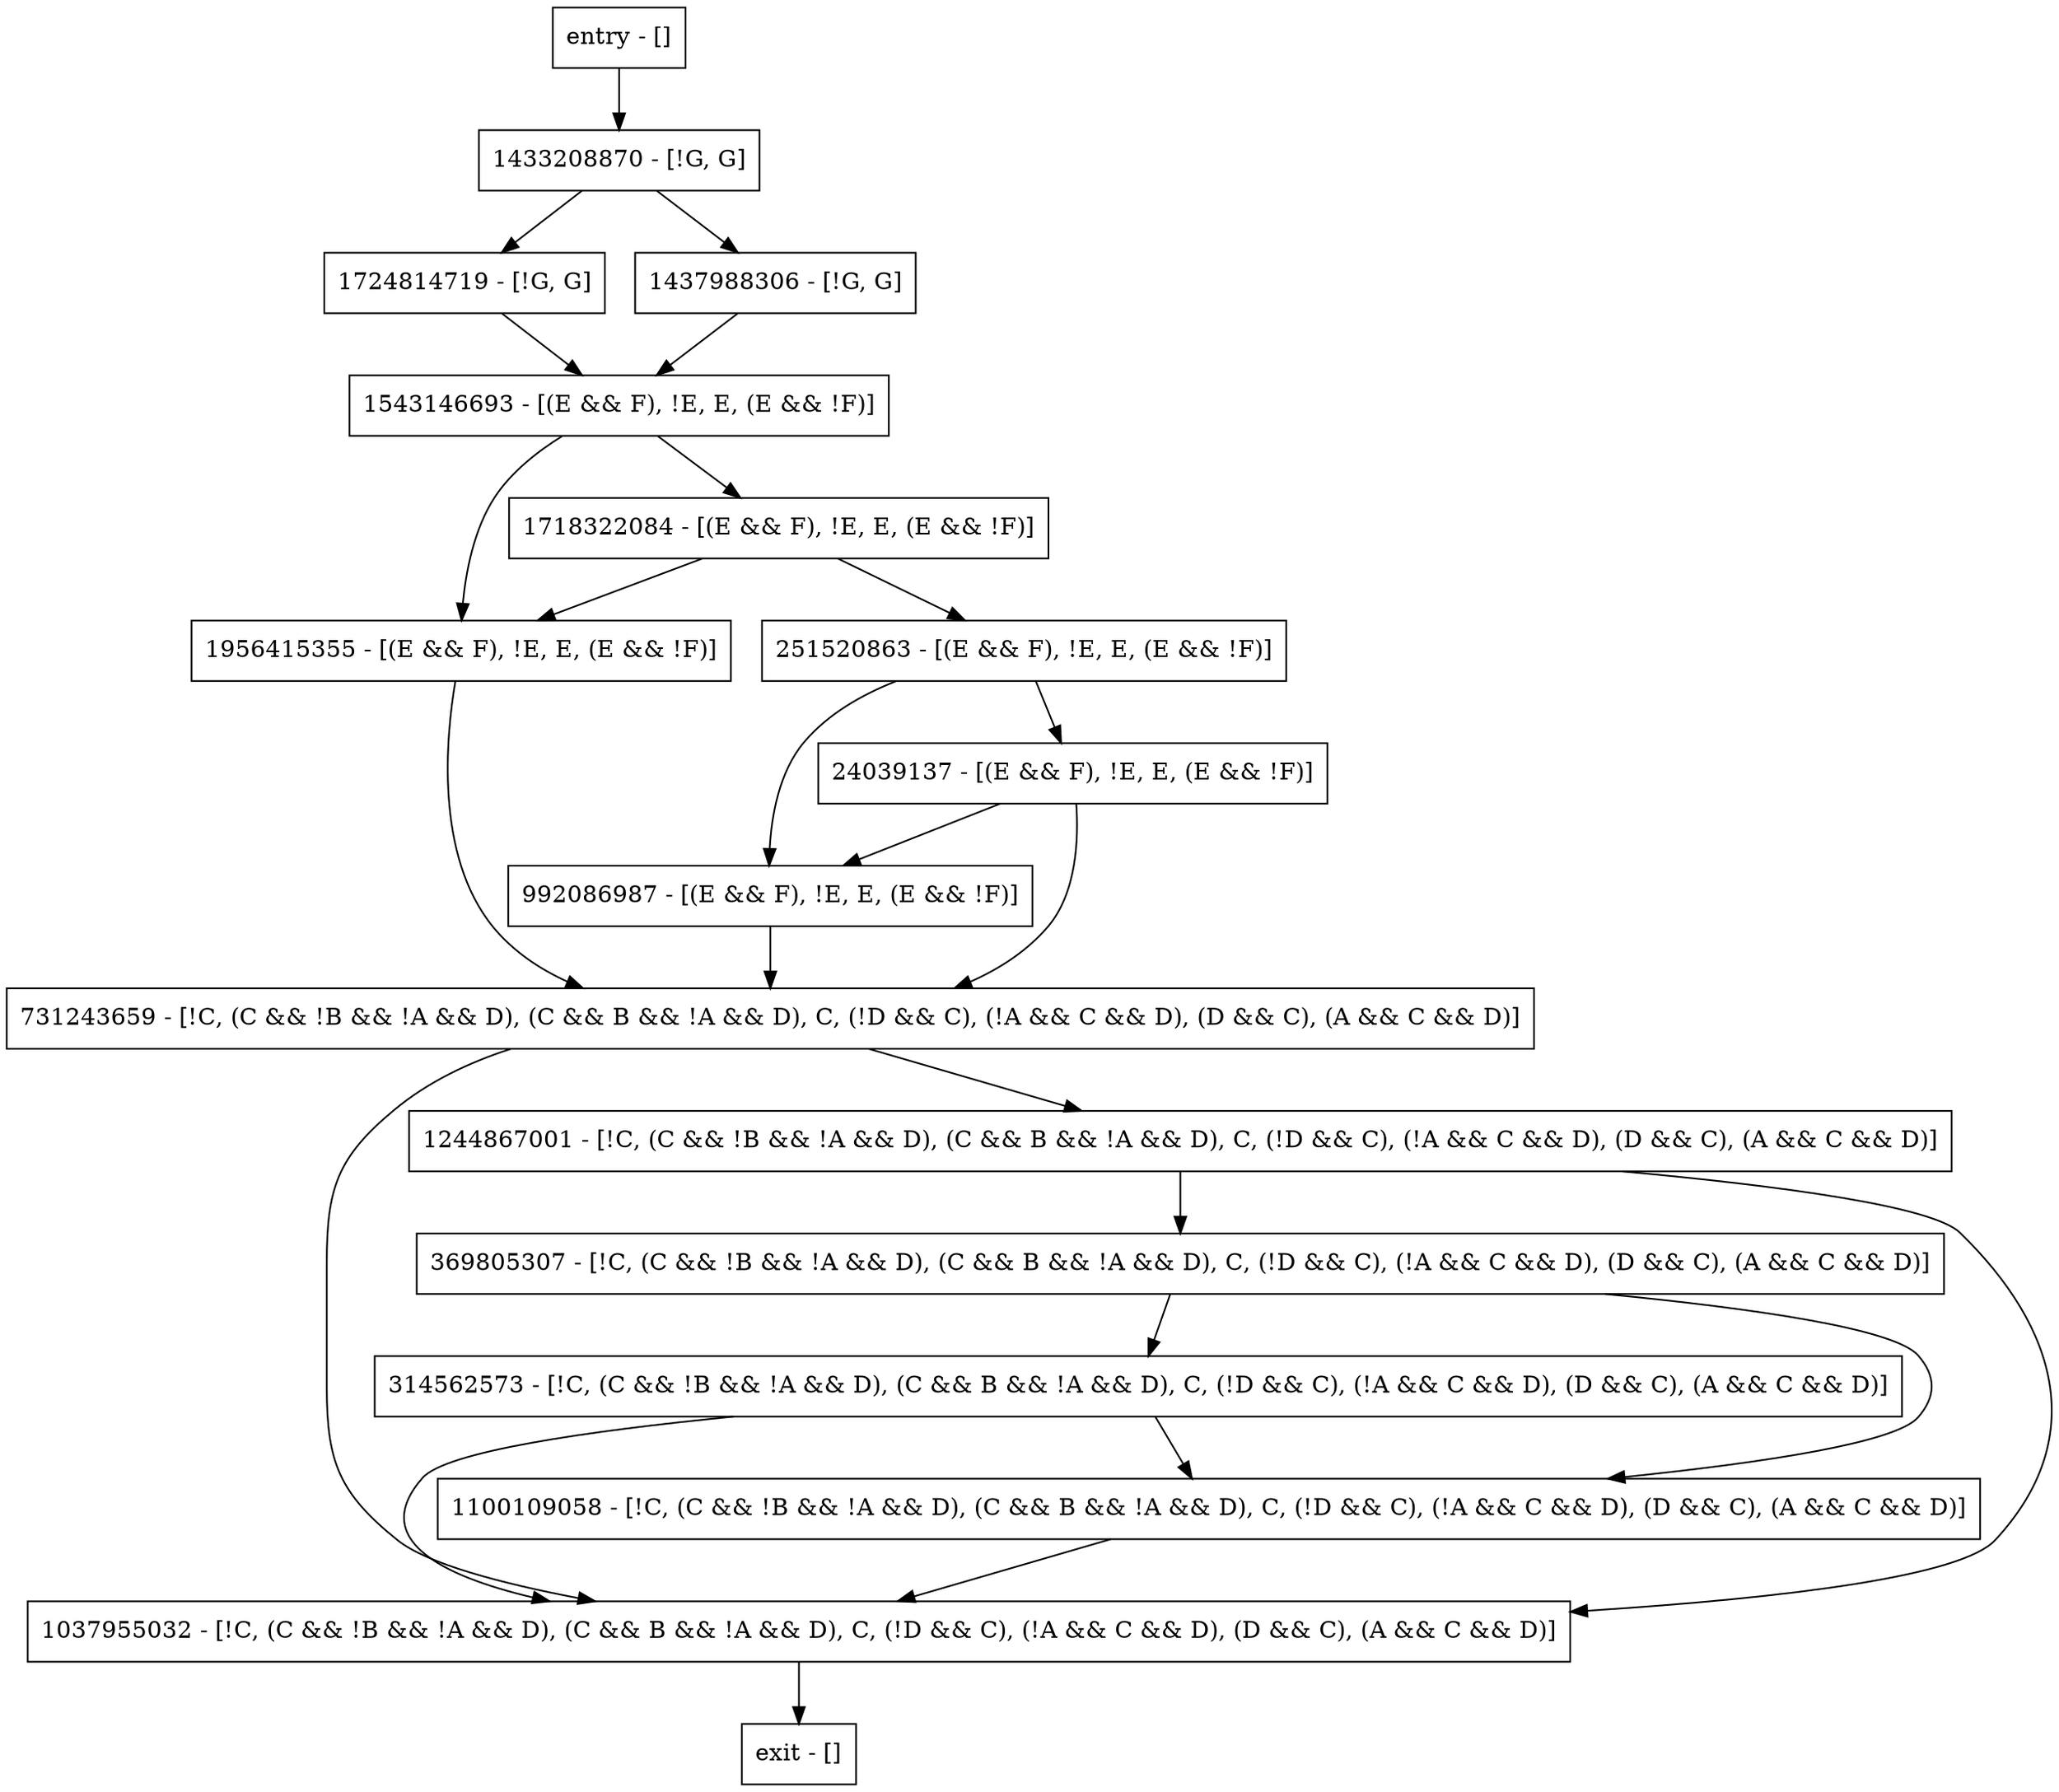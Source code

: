 digraph main {
node [shape=record];
369805307 [label="369805307 - [!C, (C && !B && !A && D), (C && B && !A && D), C, (!D && C), (!A && C && D), (D && C), (A && C && D)]"];
1433208870 [label="1433208870 - [!G, G]"];
1956415355 [label="1956415355 - [(E && F), !E, E, (E && !F)]"];
251520863 [label="251520863 - [(E && F), !E, E, (E && !F)]"];
1037955032 [label="1037955032 - [!C, (C && !B && !A && D), (C && B && !A && D), C, (!D && C), (!A && C && D), (D && C), (A && C && D)]"];
1543146693 [label="1543146693 - [(E && F), !E, E, (E && !F)]"];
entry [label="entry - []"];
exit [label="exit - []"];
24039137 [label="24039137 - [(E && F), !E, E, (E && !F)]"];
992086987 [label="992086987 - [(E && F), !E, E, (E && !F)]"];
731243659 [label="731243659 - [!C, (C && !B && !A && D), (C && B && !A && D), C, (!D && C), (!A && C && D), (D && C), (A && C && D)]"];
1244867001 [label="1244867001 - [!C, (C && !B && !A && D), (C && B && !A && D), C, (!D && C), (!A && C && D), (D && C), (A && C && D)]"];
1724814719 [label="1724814719 - [!G, G]"];
314562573 [label="314562573 - [!C, (C && !B && !A && D), (C && B && !A && D), C, (!D && C), (!A && C && D), (D && C), (A && C && D)]"];
1437988306 [label="1437988306 - [!G, G]"];
1718322084 [label="1718322084 - [(E && F), !E, E, (E && !F)]"];
1100109058 [label="1100109058 - [!C, (C && !B && !A && D), (C && B && !A && D), C, (!D && C), (!A && C && D), (D && C), (A && C && D)]"];
entry;
exit;
369805307 -> 314562573;
369805307 -> 1100109058;
1433208870 -> 1724814719;
1433208870 -> 1437988306;
1956415355 -> 731243659;
251520863 -> 24039137;
251520863 -> 992086987;
1037955032 -> exit;
1543146693 -> 1956415355;
1543146693 -> 1718322084;
entry -> 1433208870;
24039137 -> 992086987;
24039137 -> 731243659;
992086987 -> 731243659;
731243659 -> 1244867001;
731243659 -> 1037955032;
1244867001 -> 369805307;
1244867001 -> 1037955032;
1724814719 -> 1543146693;
314562573 -> 1037955032;
314562573 -> 1100109058;
1437988306 -> 1543146693;
1718322084 -> 251520863;
1718322084 -> 1956415355;
1100109058 -> 1037955032;
}
